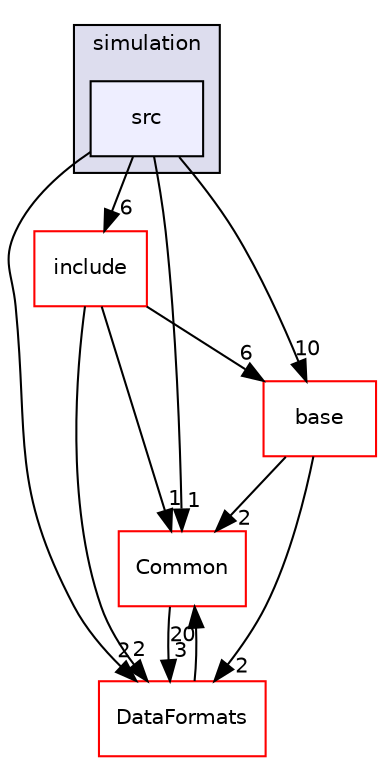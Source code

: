digraph "/home/travis/build/AliceO2Group/AliceO2/Detectors/EMCAL/simulation/src" {
  bgcolor=transparent;
  compound=true
  node [ fontsize="10", fontname="Helvetica"];
  edge [ labelfontsize="10", labelfontname="Helvetica"];
  subgraph clusterdir_40743f2e882add17463d3ecfa83bffd4 {
    graph [ bgcolor="#ddddee", pencolor="black", label="simulation" fontname="Helvetica", fontsize="10", URL="dir_40743f2e882add17463d3ecfa83bffd4.html"]
  dir_f58e8c7317032c3b254e2280a1692bd1 [shape=box, label="src", style="filled", fillcolor="#eeeeff", pencolor="black", URL="dir_f58e8c7317032c3b254e2280a1692bd1.html"];
  }
  dir_4ab6b4cc6a7edbff49100e9123df213f [shape=box label="Common" color="red" URL="dir_4ab6b4cc6a7edbff49100e9123df213f.html"];
  dir_478733f24fb8878a4cdf7773310adedd [shape=box label="base" color="red" URL="dir_478733f24fb8878a4cdf7773310adedd.html"];
  dir_7bf79a161bebea1697ee327feea7a1aa [shape=box label="include" color="red" URL="dir_7bf79a161bebea1697ee327feea7a1aa.html"];
  dir_2171f7ec022c5423887b07c69b2f5b48 [shape=box label="DataFormats" color="red" URL="dir_2171f7ec022c5423887b07c69b2f5b48.html"];
  dir_f58e8c7317032c3b254e2280a1692bd1->dir_4ab6b4cc6a7edbff49100e9123df213f [headlabel="1", labeldistance=1.5 headhref="dir_000203_000016.html"];
  dir_f58e8c7317032c3b254e2280a1692bd1->dir_478733f24fb8878a4cdf7773310adedd [headlabel="10", labeldistance=1.5 headhref="dir_000203_000114.html"];
  dir_f58e8c7317032c3b254e2280a1692bd1->dir_7bf79a161bebea1697ee327feea7a1aa [headlabel="6", labeldistance=1.5 headhref="dir_000203_000161.html"];
  dir_f58e8c7317032c3b254e2280a1692bd1->dir_2171f7ec022c5423887b07c69b2f5b48 [headlabel="2", labeldistance=1.5 headhref="dir_000203_000054.html"];
  dir_4ab6b4cc6a7edbff49100e9123df213f->dir_2171f7ec022c5423887b07c69b2f5b48 [headlabel="3", labeldistance=1.5 headhref="dir_000016_000054.html"];
  dir_478733f24fb8878a4cdf7773310adedd->dir_4ab6b4cc6a7edbff49100e9123df213f [headlabel="2", labeldistance=1.5 headhref="dir_000114_000016.html"];
  dir_478733f24fb8878a4cdf7773310adedd->dir_2171f7ec022c5423887b07c69b2f5b48 [headlabel="2", labeldistance=1.5 headhref="dir_000114_000054.html"];
  dir_7bf79a161bebea1697ee327feea7a1aa->dir_4ab6b4cc6a7edbff49100e9123df213f [headlabel="1", labeldistance=1.5 headhref="dir_000161_000016.html"];
  dir_7bf79a161bebea1697ee327feea7a1aa->dir_478733f24fb8878a4cdf7773310adedd [headlabel="6", labeldistance=1.5 headhref="dir_000161_000114.html"];
  dir_7bf79a161bebea1697ee327feea7a1aa->dir_2171f7ec022c5423887b07c69b2f5b48 [headlabel="2", labeldistance=1.5 headhref="dir_000161_000054.html"];
  dir_2171f7ec022c5423887b07c69b2f5b48->dir_4ab6b4cc6a7edbff49100e9123df213f [headlabel="20", labeldistance=1.5 headhref="dir_000054_000016.html"];
}
